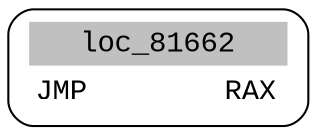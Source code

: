 digraph asm_graph {
1941 [
shape="Mrecord" fontname="Courier New"label =<<table border="0" cellborder="0" cellpadding="3"><tr><td align="center" colspan="2" bgcolor="grey">loc_81662</td></tr><tr><td align="left">JMP        RAX</td></tr></table>> ];
}